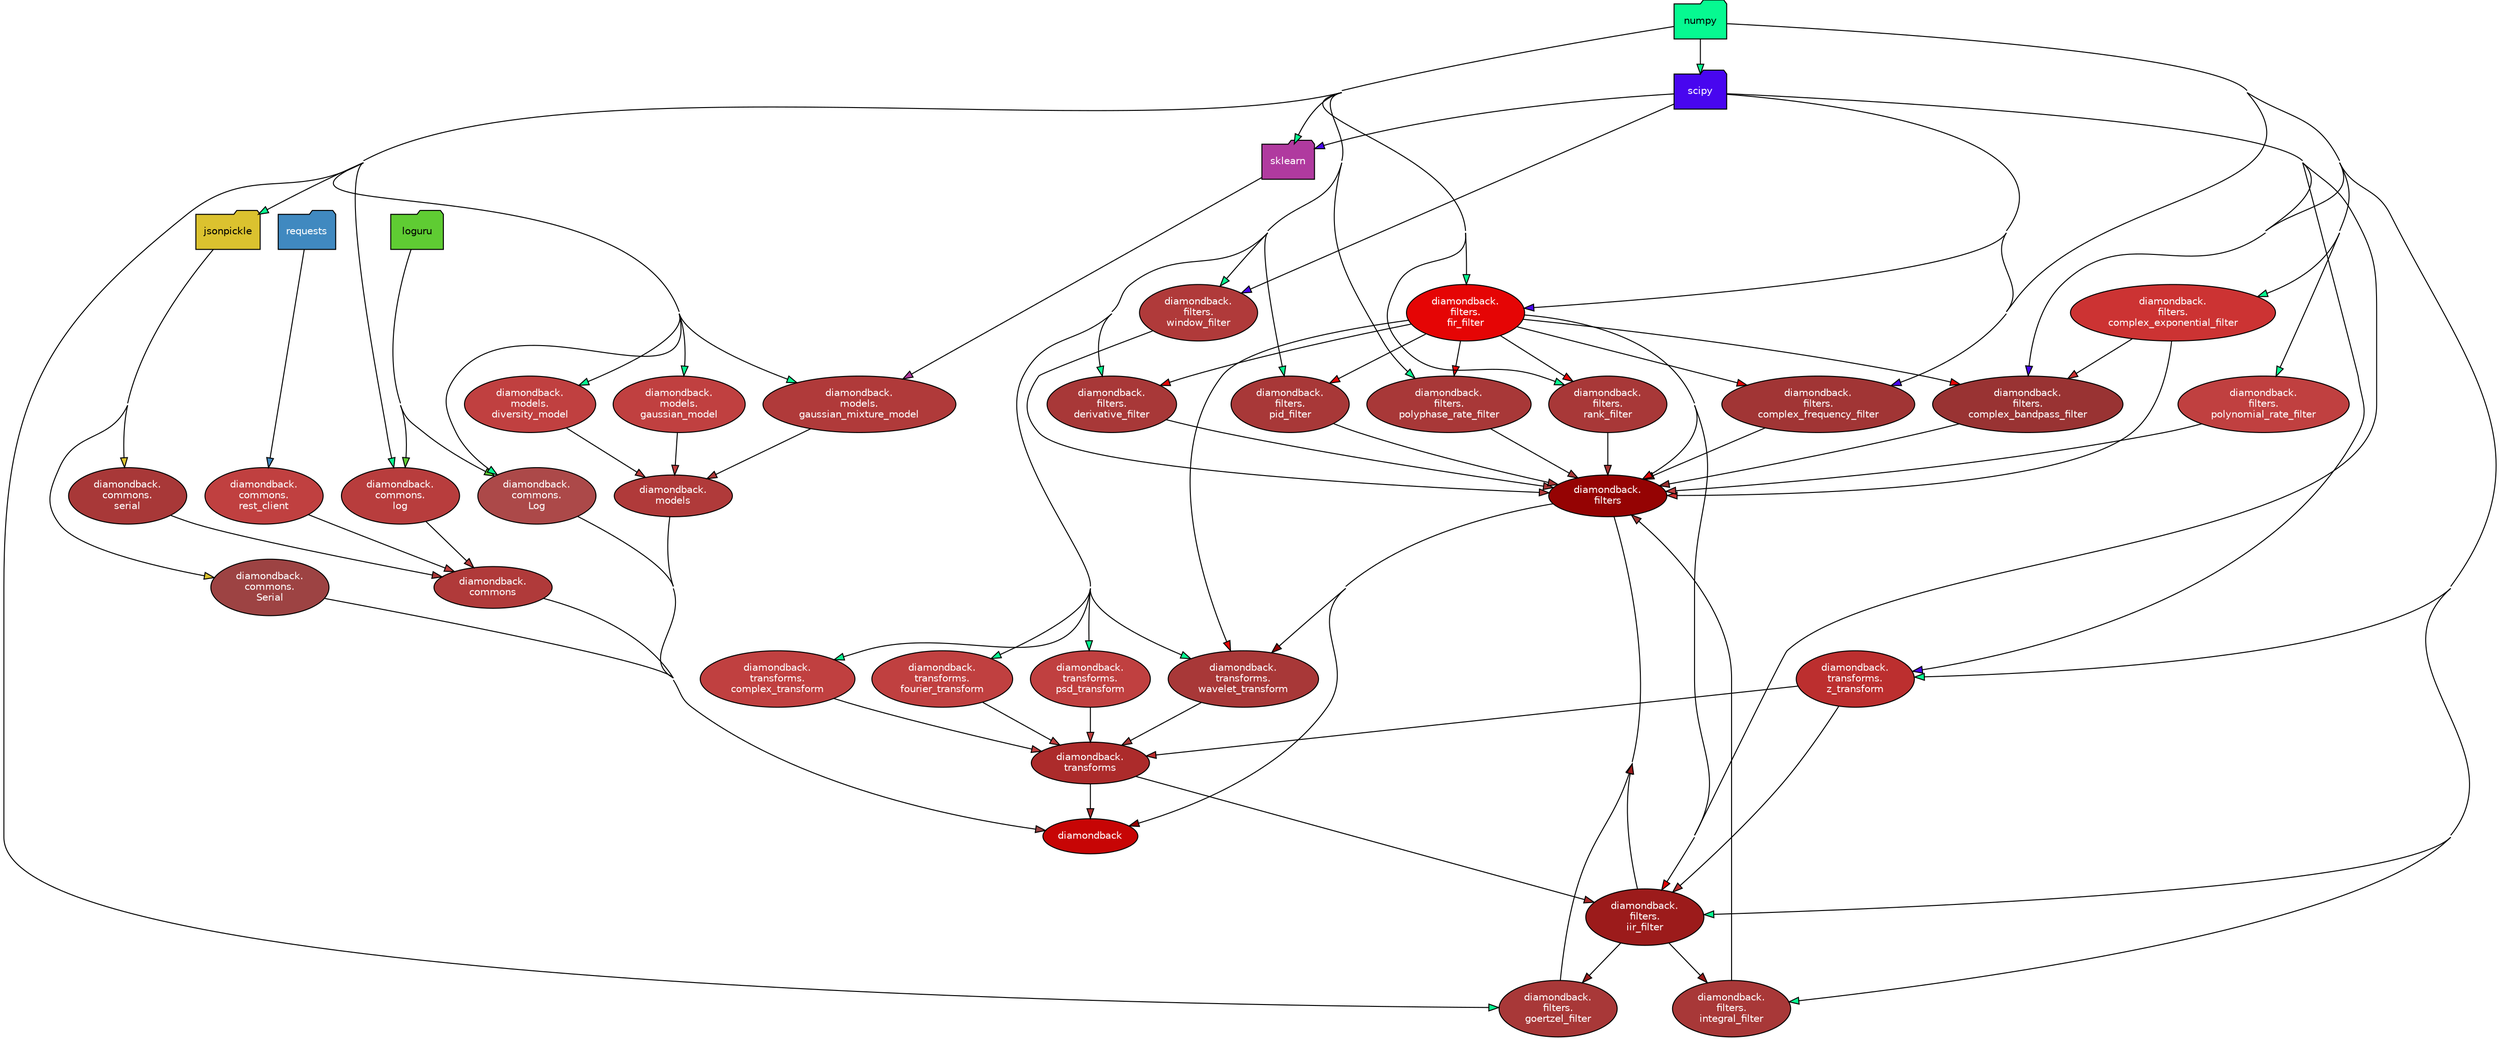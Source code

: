
digraph G {
    concentrate = true;

    rankdir = TB;
    node [style=filled,fillcolor="#ffffff",fontcolor="#000000",fontname=Helvetica,fontsize=10];

    diamondback [fillcolor="#c70505",fontcolor="#ffffff"];
    diamondback_commons [fillcolor="#b03a3a",fontcolor="#ffffff",label="diamondback\.\ncommons"];
    diamondback_commons_Log [fillcolor="#ac4949",fontcolor="#ffffff",label="diamondback\.\ncommons\.\nLog"];
    diamondback_commons_Serial [fillcolor="#9d4343",fontcolor="#ffffff",label="diamondback\.\ncommons\.\nSerial"];
    diamondback_commons_log [fillcolor="#b83d3d",fontcolor="#ffffff",label="diamondback\.\ncommons\.\nlog"];
    diamondback_commons_rest_client [fillcolor="#c04040",fontcolor="#ffffff",label="diamondback\.\ncommons\.\nrest_client"];
    diamondback_commons_serial [fillcolor="#a83838",fontcolor="#ffffff",label="diamondback\.\ncommons\.\nserial"];
    diamondback_filters [fillcolor="#950303",fontcolor="#ffffff",label="diamondback\.\nfilters"];
    diamondback_filters_complex_bandpass_filter [fillcolor="#993333",fontcolor="#ffffff",label="diamondback\.\nfilters\.\ncomplex_bandpass_filter"];
    diamondback_filters_complex_exponential_filter [fillcolor="#cc3333",fontcolor="#ffffff",label="diamondback\.\nfilters\.\ncomplex_exponential_filter"];
    diamondback_filters_complex_frequency_filter [fillcolor="#a13535",fontcolor="#ffffff",label="diamondback\.\nfilters\.\ncomplex_frequency_filter"];
    diamondback_filters_derivative_filter [fillcolor="#a83838",fontcolor="#ffffff",label="diamondback\.\nfilters\.\nderivative_filter"];
    diamondback_filters_fir_filter [fillcolor="#e50505",fontcolor="#ffffff",label="diamondback\.\nfilters\.\nfir_filter"];
    diamondback_filters_goertzel_filter [fillcolor="#a83838",fontcolor="#ffffff",label="diamondback\.\nfilters\.\ngoertzel_filter"];
    diamondback_filters_iir_filter [fillcolor="#9c1b1b",fontcolor="#ffffff",label="diamondback\.\nfilters\.\niir_filter"];
    diamondback_filters_integral_filter [fillcolor="#a83838",fontcolor="#ffffff",label="diamondback\.\nfilters\.\nintegral_filter"];
    diamondback_filters_pid_filter [fillcolor="#a83838",fontcolor="#ffffff",label="diamondback\.\nfilters\.\npid_filter"];
    diamondback_filters_polynomial_rate_filter [fillcolor="#c04040",fontcolor="#ffffff",label="diamondback\.\nfilters\.\npolynomial_rate_filter"];
    diamondback_filters_polyphase_rate_filter [fillcolor="#a83838",fontcolor="#ffffff",label="diamondback\.\nfilters\.\npolyphase_rate_filter"];
    diamondback_filters_rank_filter [fillcolor="#a83838",fontcolor="#ffffff",label="diamondback\.\nfilters\.\nrank_filter"];
    diamondback_filters_window_filter [fillcolor="#b03a3a",fontcolor="#ffffff",label="diamondback\.\nfilters\.\nwindow_filter"];
    diamondback_models [fillcolor="#b03a3a",fontcolor="#ffffff",label="diamondback\.\nmodels"];
    diamondback_models_diversity_model [fillcolor="#c04040",fontcolor="#ffffff",label="diamondback\.\nmodels\.\ndiversity_model"];
    diamondback_models_gaussian_mixture_model [fillcolor="#b03a3a",fontcolor="#ffffff",label="diamondback\.\nmodels\.\ngaussian_mixture_model"];
    diamondback_models_gaussian_model [fillcolor="#c04040",fontcolor="#ffffff",label="diamondback\.\nmodels\.\ngaussian_model"];
    diamondback_transforms [fillcolor="#ac2b2b",fontcolor="#ffffff",label="diamondback\.\ntransforms"];
    diamondback_transforms_complex_transform [fillcolor="#c04040",fontcolor="#ffffff",label="diamondback\.\ntransforms\.\ncomplex_transform"];
    diamondback_transforms_fourier_transform [fillcolor="#c04040",fontcolor="#ffffff",label="diamondback\.\ntransforms\.\nfourier_transform"];
    diamondback_transforms_psd_transform [fillcolor="#c04040",fontcolor="#ffffff",label="diamondback\.\ntransforms\.\npsd_transform"];
    diamondback_transforms_wavelet_transform [fillcolor="#a83838",fontcolor="#ffffff",label="diamondback\.\ntransforms\.\nwavelet_transform"];
    diamondback_transforms_z_transform [fillcolor="#bc2f2f",fontcolor="#ffffff",label="diamondback\.\ntransforms\.\nz_transform"];
    jsonpickle [fillcolor="#dbc22f",shape="folder"];
    loguru [fillcolor="#5fcc33",shape="folder"];
    numpy [fillcolor="#06f991",shape="folder"];
    requests [fillcolor="#4089c0",fontcolor="#ffffff",shape="folder"];
    scipy [fillcolor="#4806ef",fontcolor="#ffffff",shape="folder"];
    sklearn [fillcolor="#b03a9f",fontcolor="#ffffff",shape="folder"];
    diamondback_commons -> diamondback [fillcolor="#b03a3a"];
    diamondback_commons_Log -> diamondback [fillcolor="#ac4949",minlen="2"];
    diamondback_commons_Serial -> diamondback [fillcolor="#9d4343",minlen="2"];
    diamondback_commons_log -> diamondback_commons [fillcolor="#b83d3d",weight="2"];
    diamondback_commons_rest_client -> diamondback_commons [fillcolor="#c04040",weight="2"];
    diamondback_commons_serial -> diamondback_commons [fillcolor="#a83838",weight="2"];
    diamondback_filters -> diamondback [fillcolor="#950303"];
    diamondback_filters -> diamondback_transforms_wavelet_transform [fillcolor="#950303",minlen="2"];
    diamondback_filters_complex_bandpass_filter -> diamondback_filters [fillcolor="#993333",weight="2"];
    diamondback_filters_complex_exponential_filter -> diamondback_filters [fillcolor="#cc3333",weight="2"];
    diamondback_filters_complex_exponential_filter -> diamondback_filters_complex_bandpass_filter [fillcolor="#cc3333",weight="2"];
    diamondback_filters_complex_frequency_filter -> diamondback_filters [fillcolor="#a13535",weight="2"];
    diamondback_filters_derivative_filter -> diamondback_filters [fillcolor="#a83838",weight="2"];
    diamondback_filters_fir_filter -> diamondback_filters [fillcolor="#e50505",weight="2"];
    diamondback_filters_fir_filter -> diamondback_filters_complex_bandpass_filter [fillcolor="#e50505",weight="2"];
    diamondback_filters_fir_filter -> diamondback_filters_complex_frequency_filter [fillcolor="#e50505",weight="2"];
    diamondback_filters_fir_filter -> diamondback_filters_derivative_filter [fillcolor="#e50505",weight="2"];
    diamondback_filters_fir_filter -> diamondback_filters_iir_filter [fillcolor="#e50505",weight="2"];
    diamondback_filters_fir_filter -> diamondback_filters_pid_filter [fillcolor="#e50505",weight="2"];
    diamondback_filters_fir_filter -> diamondback_filters_polyphase_rate_filter [fillcolor="#e50505",weight="2"];
    diamondback_filters_fir_filter -> diamondback_filters_rank_filter [fillcolor="#e50505",weight="2"];
    diamondback_filters_fir_filter -> diamondback_transforms_wavelet_transform [fillcolor="#e50505",minlen="2"];
    diamondback_filters_goertzel_filter -> diamondback_filters [fillcolor="#a83838",weight="2"];
    diamondback_filters_iir_filter -> diamondback_filters [fillcolor="#9c1b1b",weight="2"];
    diamondback_filters_iir_filter -> diamondback_filters_goertzel_filter [fillcolor="#9c1b1b",weight="2"];
    diamondback_filters_iir_filter -> diamondback_filters_integral_filter [fillcolor="#9c1b1b",weight="2"];
    diamondback_filters_integral_filter -> diamondback_filters [fillcolor="#a83838",weight="2"];
    diamondback_filters_pid_filter -> diamondback_filters [fillcolor="#a83838",weight="2"];
    diamondback_filters_polynomial_rate_filter -> diamondback_filters [fillcolor="#c04040",weight="2"];
    diamondback_filters_polyphase_rate_filter -> diamondback_filters [fillcolor="#a83838",weight="2"];
    diamondback_filters_rank_filter -> diamondback_filters [fillcolor="#a83838",weight="2"];
    diamondback_filters_window_filter -> diamondback_filters [fillcolor="#b03a3a",weight="2"];
    diamondback_models -> diamondback [fillcolor="#b03a3a"];
    diamondback_models_diversity_model -> diamondback_models [fillcolor="#c04040",weight="2"];
    diamondback_models_gaussian_mixture_model -> diamondback_models [fillcolor="#b03a3a",weight="2"];
    diamondback_models_gaussian_model -> diamondback_models [fillcolor="#c04040",weight="2"];
    diamondback_transforms -> diamondback [fillcolor="#ac2b2b"];
    diamondback_transforms -> diamondback_filters_iir_filter [fillcolor="#ac2b2b",minlen="2"];
    diamondback_transforms_complex_transform -> diamondback_transforms [fillcolor="#c04040",weight="2"];
    diamondback_transforms_fourier_transform -> diamondback_transforms [fillcolor="#c04040",weight="2"];
    diamondback_transforms_psd_transform -> diamondback_transforms [fillcolor="#c04040",weight="2"];
    diamondback_transforms_wavelet_transform -> diamondback_transforms [fillcolor="#a83838",weight="2"];
    diamondback_transforms_z_transform -> diamondback_filters_iir_filter [fillcolor="#bc2f2f",minlen="2"];
    diamondback_transforms_z_transform -> diamondback_transforms [fillcolor="#bc2f2f",weight="2"];
    jsonpickle -> diamondback_commons_Serial [fillcolor="#dbc22f",minlen="3"];
    jsonpickle -> diamondback_commons_serial [fillcolor="#dbc22f",minlen="3"];
    loguru -> diamondback_commons_Log [fillcolor="#5fcc33",minlen="3"];
    loguru -> diamondback_commons_log [fillcolor="#5fcc33",minlen="3"];
    numpy -> diamondback_commons_Log [fillcolor="#06f991",minlen="3"];
    numpy -> diamondback_commons_log [fillcolor="#06f991",minlen="3"];
    numpy -> diamondback_filters_complex_bandpass_filter [fillcolor="#06f991",minlen="3"];
    numpy -> diamondback_filters_complex_exponential_filter [fillcolor="#06f991",minlen="3"];
    numpy -> diamondback_filters_complex_frequency_filter [fillcolor="#06f991",minlen="3"];
    numpy -> diamondback_filters_derivative_filter [fillcolor="#06f991",minlen="3"];
    numpy -> diamondback_filters_fir_filter [fillcolor="#06f991",minlen="3"];
    numpy -> diamondback_filters_goertzel_filter [fillcolor="#06f991",minlen="3"];
    numpy -> diamondback_filters_iir_filter [fillcolor="#06f991",minlen="3"];
    numpy -> diamondback_filters_integral_filter [fillcolor="#06f991",minlen="3"];
    numpy -> diamondback_filters_pid_filter [fillcolor="#06f991",minlen="3"];
    numpy -> diamondback_filters_polynomial_rate_filter [fillcolor="#06f991",minlen="3"];
    numpy -> diamondback_filters_polyphase_rate_filter [fillcolor="#06f991",minlen="3"];
    numpy -> diamondback_filters_rank_filter [fillcolor="#06f991",minlen="3"];
    numpy -> diamondback_filters_window_filter [fillcolor="#06f991",minlen="3"];
    numpy -> diamondback_models_diversity_model [fillcolor="#06f991",minlen="3"];
    numpy -> diamondback_models_gaussian_mixture_model [fillcolor="#06f991",minlen="3"];
    numpy -> diamondback_models_gaussian_model [fillcolor="#06f991",minlen="3"];
    numpy -> diamondback_transforms_complex_transform [fillcolor="#06f991",minlen="3"];
    numpy -> diamondback_transforms_fourier_transform [fillcolor="#06f991",minlen="3"];
    numpy -> diamondback_transforms_psd_transform [fillcolor="#06f991",minlen="3"];
    numpy -> diamondback_transforms_wavelet_transform [fillcolor="#06f991",minlen="3"];
    numpy -> diamondback_transforms_z_transform [fillcolor="#06f991",minlen="3"];
    numpy -> jsonpickle [fillcolor="#06f991",minlen="3"];
    numpy -> scipy [fillcolor="#06f991"];
    numpy -> sklearn [fillcolor="#06f991"];
    requests -> diamondback_commons_rest_client [fillcolor="#4089c0",minlen="3"];
    scipy -> diamondback_filters_complex_bandpass_filter [fillcolor="#4806ef",minlen="3"];
    scipy -> diamondback_filters_complex_frequency_filter [fillcolor="#4806ef",minlen="3"];
    scipy -> diamondback_filters_fir_filter [fillcolor="#4806ef",minlen="3"];
    scipy -> diamondback_filters_iir_filter [fillcolor="#4806ef",minlen="3"];
    scipy -> diamondback_filters_window_filter [fillcolor="#4806ef",minlen="3"];
    scipy -> diamondback_transforms_z_transform [fillcolor="#4806ef",minlen="3"];
    scipy -> sklearn [fillcolor="#4806ef"];
    sklearn -> diamondback_models_gaussian_mixture_model [fillcolor="#b03a9f",minlen="3"];
}


